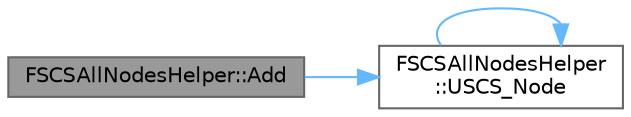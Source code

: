 digraph "FSCSAllNodesHelper::Add"
{
 // INTERACTIVE_SVG=YES
 // LATEX_PDF_SIZE
  bgcolor="transparent";
  edge [fontname=Helvetica,fontsize=10,labelfontname=Helvetica,labelfontsize=10];
  node [fontname=Helvetica,fontsize=10,shape=box,height=0.2,width=0.4];
  rankdir="LR";
  Node1 [id="Node000001",label="FSCSAllNodesHelper::Add",height=0.2,width=0.4,color="gray40", fillcolor="grey60", style="filled", fontcolor="black",tooltip=" "];
  Node1 -> Node2 [id="edge1_Node000001_Node000002",color="steelblue1",style="solid",tooltip=" "];
  Node2 [id="Node000002",label="FSCSAllNodesHelper\l::USCS_Node",height=0.2,width=0.4,color="grey40", fillcolor="white", style="filled",URL="$df/dc8/structFSCSAllNodesHelper.html#ad7ff9afb87dd8fd226e6901e6ad5fee3",tooltip=" "];
  Node2 -> Node2 [id="edge2_Node000002_Node000002",color="steelblue1",style="solid",tooltip=" "];
}
